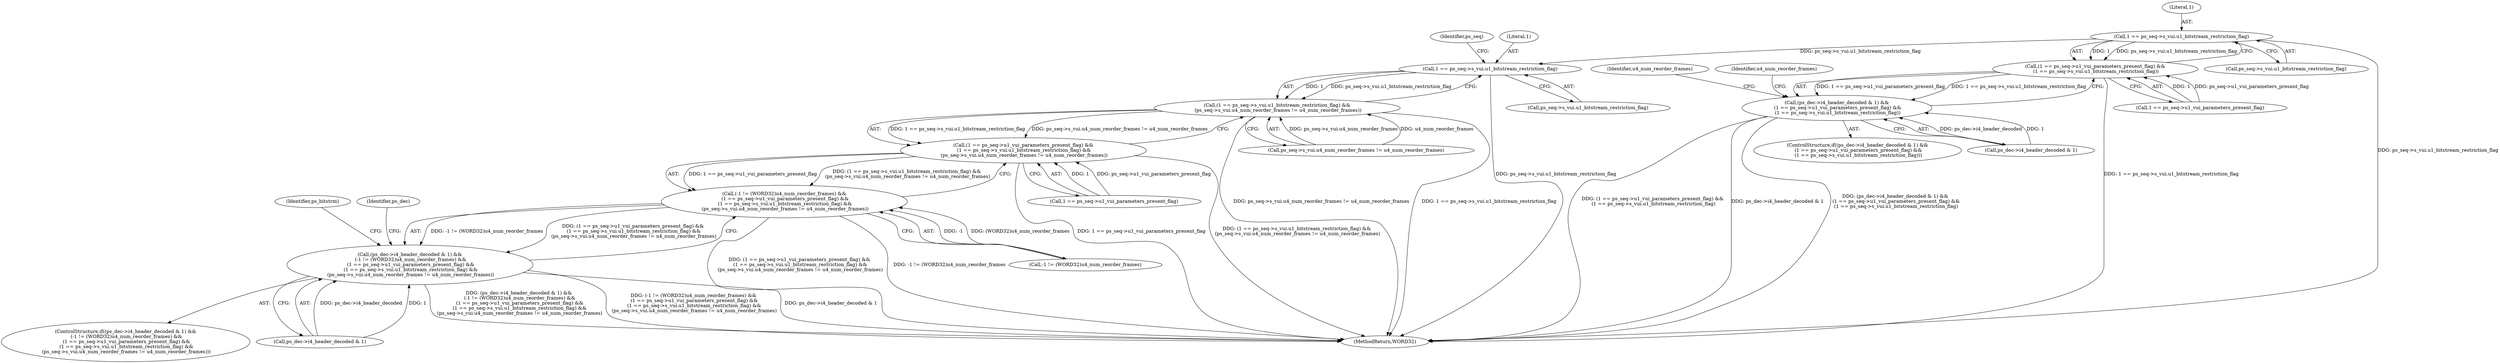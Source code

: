 digraph "0_Android_42cf02965b11c397dd37a0063e683cef005bc0ae@pointer" {
"1001296" [label="(Call,1 == ps_seq->s_vui.u1_bitstream_restriction_flag)"];
"1001290" [label="(Call,(1 == ps_seq->u1_vui_parameters_present_flag) &&\n (1 == ps_seq->s_vui.u1_bitstream_restriction_flag))"];
"1001284" [label="(Call,(ps_dec->i4_header_decoded & 1) &&\n (1 == ps_seq->u1_vui_parameters_present_flag) &&\n (1 == ps_seq->s_vui.u1_bitstream_restriction_flag))"];
"1001359" [label="(Call,1 == ps_seq->s_vui.u1_bitstream_restriction_flag)"];
"1001358" [label="(Call,(1 == ps_seq->s_vui.u1_bitstream_restriction_flag) &&\n (ps_seq->s_vui.u4_num_reorder_frames != u4_num_reorder_frames))"];
"1001352" [label="(Call,(1 == ps_seq->u1_vui_parameters_present_flag) &&\n (1 == ps_seq->s_vui.u1_bitstream_restriction_flag) &&\n (ps_seq->s_vui.u4_num_reorder_frames != u4_num_reorder_frames))"];
"1001345" [label="(Call,(-1 != (WORD32)u4_num_reorder_frames) &&\n (1 == ps_seq->u1_vui_parameters_present_flag) &&\n (1 == ps_seq->s_vui.u1_bitstream_restriction_flag) &&\n (ps_seq->s_vui.u4_num_reorder_frames != u4_num_reorder_frames))"];
"1001339" [label="(Call,(ps_dec->i4_header_decoded & 1) &&\n (-1 != (WORD32)u4_num_reorder_frames) &&\n (1 == ps_seq->u1_vui_parameters_present_flag) &&\n (1 == ps_seq->s_vui.u1_bitstream_restriction_flag) &&\n (ps_seq->s_vui.u4_num_reorder_frames != u4_num_reorder_frames))"];
"1001384" [label="(Identifier,ps_bitstrm)"];
"1001345" [label="(Call,(-1 != (WORD32)u4_num_reorder_frames) &&\n (1 == ps_seq->u1_vui_parameters_present_flag) &&\n (1 == ps_seq->s_vui.u1_bitstream_restriction_flag) &&\n (ps_seq->s_vui.u4_num_reorder_frames != u4_num_reorder_frames))"];
"1001366" [label="(Call,ps_seq->s_vui.u4_num_reorder_frames != u4_num_reorder_frames)"];
"1001353" [label="(Call,1 == ps_seq->u1_vui_parameters_present_flag)"];
"1001338" [label="(ControlStructure,if((ps_dec->i4_header_decoded & 1) &&\n (-1 != (WORD32)u4_num_reorder_frames) &&\n (1 == ps_seq->u1_vui_parameters_present_flag) &&\n (1 == ps_seq->s_vui.u1_bitstream_restriction_flag) &&\n (ps_seq->s_vui.u4_num_reorder_frames != u4_num_reorder_frames)))"];
"1001314" [label="(Identifier,u4_num_reorder_frames)"];
"1001298" [label="(Call,ps_seq->s_vui.u1_bitstream_restriction_flag)"];
"1001290" [label="(Call,(1 == ps_seq->u1_vui_parameters_present_flag) &&\n (1 == ps_seq->s_vui.u1_bitstream_restriction_flag))"];
"1001369" [label="(Identifier,ps_seq)"];
"1001507" [label="(MethodReturn,WORD32)"];
"1001296" [label="(Call,1 == ps_seq->s_vui.u1_bitstream_restriction_flag)"];
"1001305" [label="(Identifier,u4_num_reorder_frames)"];
"1001340" [label="(Call,ps_dec->i4_header_decoded & 1)"];
"1001360" [label="(Literal,1)"];
"1001361" [label="(Call,ps_seq->s_vui.u1_bitstream_restriction_flag)"];
"1001291" [label="(Call,1 == ps_seq->u1_vui_parameters_present_flag)"];
"1001297" [label="(Literal,1)"];
"1001358" [label="(Call,(1 == ps_seq->s_vui.u1_bitstream_restriction_flag) &&\n (ps_seq->s_vui.u4_num_reorder_frames != u4_num_reorder_frames))"];
"1001283" [label="(ControlStructure,if((ps_dec->i4_header_decoded & 1) &&\n (1 == ps_seq->u1_vui_parameters_present_flag) &&\n (1 == ps_seq->s_vui.u1_bitstream_restriction_flag)))"];
"1001376" [label="(Identifier,ps_dec)"];
"1001339" [label="(Call,(ps_dec->i4_header_decoded & 1) &&\n (-1 != (WORD32)u4_num_reorder_frames) &&\n (1 == ps_seq->u1_vui_parameters_present_flag) &&\n (1 == ps_seq->s_vui.u1_bitstream_restriction_flag) &&\n (ps_seq->s_vui.u4_num_reorder_frames != u4_num_reorder_frames))"];
"1001346" [label="(Call,-1 != (WORD32)u4_num_reorder_frames)"];
"1001285" [label="(Call,ps_dec->i4_header_decoded & 1)"];
"1001284" [label="(Call,(ps_dec->i4_header_decoded & 1) &&\n (1 == ps_seq->u1_vui_parameters_present_flag) &&\n (1 == ps_seq->s_vui.u1_bitstream_restriction_flag))"];
"1001359" [label="(Call,1 == ps_seq->s_vui.u1_bitstream_restriction_flag)"];
"1001352" [label="(Call,(1 == ps_seq->u1_vui_parameters_present_flag) &&\n (1 == ps_seq->s_vui.u1_bitstream_restriction_flag) &&\n (ps_seq->s_vui.u4_num_reorder_frames != u4_num_reorder_frames))"];
"1001296" -> "1001290"  [label="AST: "];
"1001296" -> "1001298"  [label="CFG: "];
"1001297" -> "1001296"  [label="AST: "];
"1001298" -> "1001296"  [label="AST: "];
"1001290" -> "1001296"  [label="CFG: "];
"1001296" -> "1001507"  [label="DDG: ps_seq->s_vui.u1_bitstream_restriction_flag"];
"1001296" -> "1001290"  [label="DDG: 1"];
"1001296" -> "1001290"  [label="DDG: ps_seq->s_vui.u1_bitstream_restriction_flag"];
"1001296" -> "1001359"  [label="DDG: ps_seq->s_vui.u1_bitstream_restriction_flag"];
"1001290" -> "1001284"  [label="AST: "];
"1001290" -> "1001291"  [label="CFG: "];
"1001291" -> "1001290"  [label="AST: "];
"1001284" -> "1001290"  [label="CFG: "];
"1001290" -> "1001507"  [label="DDG: 1 == ps_seq->s_vui.u1_bitstream_restriction_flag"];
"1001290" -> "1001284"  [label="DDG: 1 == ps_seq->u1_vui_parameters_present_flag"];
"1001290" -> "1001284"  [label="DDG: 1 == ps_seq->s_vui.u1_bitstream_restriction_flag"];
"1001291" -> "1001290"  [label="DDG: 1"];
"1001291" -> "1001290"  [label="DDG: ps_seq->u1_vui_parameters_present_flag"];
"1001284" -> "1001283"  [label="AST: "];
"1001284" -> "1001285"  [label="CFG: "];
"1001285" -> "1001284"  [label="AST: "];
"1001305" -> "1001284"  [label="CFG: "];
"1001314" -> "1001284"  [label="CFG: "];
"1001284" -> "1001507"  [label="DDG: (1 == ps_seq->u1_vui_parameters_present_flag) &&\n (1 == ps_seq->s_vui.u1_bitstream_restriction_flag)"];
"1001284" -> "1001507"  [label="DDG: ps_dec->i4_header_decoded & 1"];
"1001284" -> "1001507"  [label="DDG: (ps_dec->i4_header_decoded & 1) &&\n (1 == ps_seq->u1_vui_parameters_present_flag) &&\n (1 == ps_seq->s_vui.u1_bitstream_restriction_flag)"];
"1001285" -> "1001284"  [label="DDG: ps_dec->i4_header_decoded"];
"1001285" -> "1001284"  [label="DDG: 1"];
"1001359" -> "1001358"  [label="AST: "];
"1001359" -> "1001361"  [label="CFG: "];
"1001360" -> "1001359"  [label="AST: "];
"1001361" -> "1001359"  [label="AST: "];
"1001369" -> "1001359"  [label="CFG: "];
"1001358" -> "1001359"  [label="CFG: "];
"1001359" -> "1001507"  [label="DDG: ps_seq->s_vui.u1_bitstream_restriction_flag"];
"1001359" -> "1001358"  [label="DDG: 1"];
"1001359" -> "1001358"  [label="DDG: ps_seq->s_vui.u1_bitstream_restriction_flag"];
"1001358" -> "1001352"  [label="AST: "];
"1001358" -> "1001366"  [label="CFG: "];
"1001366" -> "1001358"  [label="AST: "];
"1001352" -> "1001358"  [label="CFG: "];
"1001358" -> "1001507"  [label="DDG: ps_seq->s_vui.u4_num_reorder_frames != u4_num_reorder_frames"];
"1001358" -> "1001507"  [label="DDG: 1 == ps_seq->s_vui.u1_bitstream_restriction_flag"];
"1001358" -> "1001352"  [label="DDG: 1 == ps_seq->s_vui.u1_bitstream_restriction_flag"];
"1001358" -> "1001352"  [label="DDG: ps_seq->s_vui.u4_num_reorder_frames != u4_num_reorder_frames"];
"1001366" -> "1001358"  [label="DDG: ps_seq->s_vui.u4_num_reorder_frames"];
"1001366" -> "1001358"  [label="DDG: u4_num_reorder_frames"];
"1001352" -> "1001345"  [label="AST: "];
"1001352" -> "1001353"  [label="CFG: "];
"1001353" -> "1001352"  [label="AST: "];
"1001345" -> "1001352"  [label="CFG: "];
"1001352" -> "1001507"  [label="DDG: 1 == ps_seq->u1_vui_parameters_present_flag"];
"1001352" -> "1001507"  [label="DDG: (1 == ps_seq->s_vui.u1_bitstream_restriction_flag) &&\n (ps_seq->s_vui.u4_num_reorder_frames != u4_num_reorder_frames)"];
"1001352" -> "1001345"  [label="DDG: 1 == ps_seq->u1_vui_parameters_present_flag"];
"1001352" -> "1001345"  [label="DDG: (1 == ps_seq->s_vui.u1_bitstream_restriction_flag) &&\n (ps_seq->s_vui.u4_num_reorder_frames != u4_num_reorder_frames)"];
"1001353" -> "1001352"  [label="DDG: 1"];
"1001353" -> "1001352"  [label="DDG: ps_seq->u1_vui_parameters_present_flag"];
"1001345" -> "1001339"  [label="AST: "];
"1001345" -> "1001346"  [label="CFG: "];
"1001346" -> "1001345"  [label="AST: "];
"1001339" -> "1001345"  [label="CFG: "];
"1001345" -> "1001507"  [label="DDG: (1 == ps_seq->u1_vui_parameters_present_flag) &&\n (1 == ps_seq->s_vui.u1_bitstream_restriction_flag) &&\n (ps_seq->s_vui.u4_num_reorder_frames != u4_num_reorder_frames)"];
"1001345" -> "1001507"  [label="DDG: -1 != (WORD32)u4_num_reorder_frames"];
"1001345" -> "1001339"  [label="DDG: -1 != (WORD32)u4_num_reorder_frames"];
"1001345" -> "1001339"  [label="DDG: (1 == ps_seq->u1_vui_parameters_present_flag) &&\n (1 == ps_seq->s_vui.u1_bitstream_restriction_flag) &&\n (ps_seq->s_vui.u4_num_reorder_frames != u4_num_reorder_frames)"];
"1001346" -> "1001345"  [label="DDG: -1"];
"1001346" -> "1001345"  [label="DDG: (WORD32)u4_num_reorder_frames"];
"1001339" -> "1001338"  [label="AST: "];
"1001339" -> "1001340"  [label="CFG: "];
"1001340" -> "1001339"  [label="AST: "];
"1001376" -> "1001339"  [label="CFG: "];
"1001384" -> "1001339"  [label="CFG: "];
"1001339" -> "1001507"  [label="DDG: (ps_dec->i4_header_decoded & 1) &&\n (-1 != (WORD32)u4_num_reorder_frames) &&\n (1 == ps_seq->u1_vui_parameters_present_flag) &&\n (1 == ps_seq->s_vui.u1_bitstream_restriction_flag) &&\n (ps_seq->s_vui.u4_num_reorder_frames != u4_num_reorder_frames)"];
"1001339" -> "1001507"  [label="DDG: (-1 != (WORD32)u4_num_reorder_frames) &&\n (1 == ps_seq->u1_vui_parameters_present_flag) &&\n (1 == ps_seq->s_vui.u1_bitstream_restriction_flag) &&\n (ps_seq->s_vui.u4_num_reorder_frames != u4_num_reorder_frames)"];
"1001339" -> "1001507"  [label="DDG: ps_dec->i4_header_decoded & 1"];
"1001340" -> "1001339"  [label="DDG: ps_dec->i4_header_decoded"];
"1001340" -> "1001339"  [label="DDG: 1"];
}
